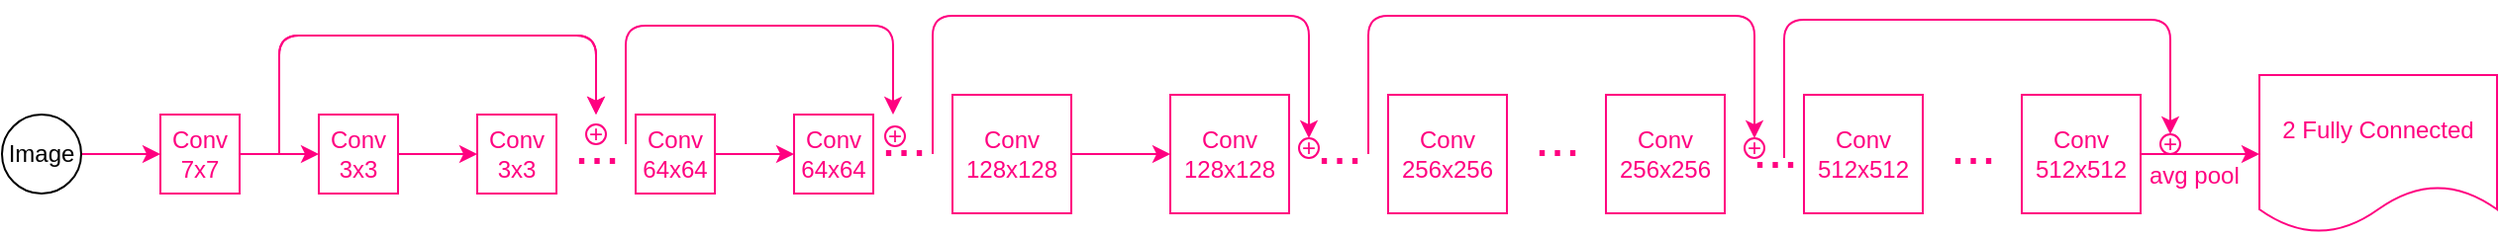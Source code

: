 <mxfile>
    <diagram id="Rix9oSCyiJ70Hno5e-Zp" name="Page-1">
        <mxGraphModel dx="576" dy="260" grid="1" gridSize="10" guides="1" tooltips="1" connect="1" arrows="1" fold="1" page="1" pageScale="1" pageWidth="850" pageHeight="1100" math="0" shadow="0">
            <root>
                <mxCell id="0"/>
                <mxCell id="1" parent="0"/>
                <mxCell id="4" value="" style="edgeStyle=none;html=1;strokeColor=#FF0080;fontColor=#FF0080;" parent="1" source="2" target="3" edge="1">
                    <mxGeometry relative="1" as="geometry"/>
                </mxCell>
                <mxCell id="2" value="Image" style="ellipse;whiteSpace=wrap;html=1;aspect=fixed;" parent="1" vertex="1">
                    <mxGeometry x="120" y="160" width="40" height="40" as="geometry"/>
                </mxCell>
                <mxCell id="6" value="" style="edgeStyle=none;html=1;strokeColor=#FF0080;fontColor=#FF0080;" parent="1" source="3" target="5" edge="1">
                    <mxGeometry relative="1" as="geometry"/>
                </mxCell>
                <mxCell id="3" value="Conv&lt;br&gt;7x7" style="whiteSpace=wrap;html=1;strokeColor=#FF0080;fontColor=#FF0080;" parent="1" vertex="1">
                    <mxGeometry x="200" y="160" width="40" height="40" as="geometry"/>
                </mxCell>
                <mxCell id="8" value="" style="edgeStyle=none;html=1;strokeColor=#FF0080;fontColor=#FF0080;" parent="1" source="5" target="7" edge="1">
                    <mxGeometry relative="1" as="geometry"/>
                </mxCell>
                <mxCell id="5" value="Conv&lt;br&gt;3x3" style="whiteSpace=wrap;html=1;strokeColor=#FF0080;fontColor=#FF0080;" parent="1" vertex="1">
                    <mxGeometry x="280" y="160" width="40" height="40" as="geometry"/>
                </mxCell>
                <mxCell id="7" value="Conv&lt;br&gt;3x3" style="whiteSpace=wrap;html=1;strokeColor=#FF0080;fontColor=#FF0080;" parent="1" vertex="1">
                    <mxGeometry x="360" y="160" width="40" height="40" as="geometry"/>
                </mxCell>
                <mxCell id="14" value="" style="edgeStyle=none;html=1;strokeColor=#FF0080;fontColor=#FF0080;" parent="1" source="12" target="13" edge="1">
                    <mxGeometry relative="1" as="geometry"/>
                </mxCell>
                <mxCell id="12" value="Conv&lt;br&gt;64x64" style="whiteSpace=wrap;html=1;strokeColor=#FF0080;fontColor=#FF0080;" parent="1" vertex="1">
                    <mxGeometry x="440" y="160" width="40" height="40" as="geometry"/>
                </mxCell>
                <mxCell id="13" value="Conv&lt;br&gt;64x64" style="whiteSpace=wrap;html=1;strokeColor=#FF0080;fontColor=#FF0080;" parent="1" vertex="1">
                    <mxGeometry x="520" y="160" width="40" height="40" as="geometry"/>
                </mxCell>
                <mxCell id="22" value="" style="edgeStyle=none;html=1;strokeColor=#FF0080;fontColor=#FF0080;" parent="1" source="16" target="17" edge="1">
                    <mxGeometry relative="1" as="geometry"/>
                </mxCell>
                <mxCell id="16" value="Conv&lt;br&gt;128x128" style="whiteSpace=wrap;html=1;strokeColor=#FF0080;fontColor=#FF0080;" parent="1" vertex="1">
                    <mxGeometry x="600" y="150" width="60" height="60" as="geometry"/>
                </mxCell>
                <mxCell id="17" value="Conv&lt;br&gt;128x128" style="whiteSpace=wrap;html=1;strokeColor=#FF0080;fontColor=#FF0080;" parent="1" vertex="1">
                    <mxGeometry x="710" y="150" width="60" height="60" as="geometry"/>
                </mxCell>
                <mxCell id="19" value="Conv&lt;br&gt;256x256" style="whiteSpace=wrap;html=1;strokeColor=#FF0080;fontColor=#FF0080;" parent="1" vertex="1">
                    <mxGeometry x="820" y="150" width="60" height="60" as="geometry"/>
                </mxCell>
                <mxCell id="20" value="Conv&lt;br&gt;256x256" style="whiteSpace=wrap;html=1;strokeColor=#FF0080;fontColor=#FF0080;" parent="1" vertex="1">
                    <mxGeometry x="930" y="150" width="60" height="60" as="geometry"/>
                </mxCell>
                <mxCell id="27" value="Conv&lt;br&gt;512x512" style="whiteSpace=wrap;html=1;strokeColor=#FF0080;fontColor=#FF0080;" parent="1" vertex="1">
                    <mxGeometry x="1030" y="150" width="60" height="60" as="geometry"/>
                </mxCell>
                <mxCell id="61" style="edgeStyle=none;html=1;entryX=0;entryY=0.5;entryDx=0;entryDy=0;labelBorderColor=#FF0080;strokeColor=#FF0080;fontSize=28;fontColor=#FF0080;" parent="1" source="28" target="30" edge="1">
                    <mxGeometry relative="1" as="geometry"/>
                </mxCell>
                <mxCell id="28" value="Conv&lt;br&gt;512x512" style="whiteSpace=wrap;html=1;strokeColor=#FF0080;fontColor=#FF0080;" parent="1" vertex="1">
                    <mxGeometry x="1140" y="150" width="60" height="60" as="geometry"/>
                </mxCell>
                <mxCell id="30" value="2 Fully Connected" style="shape=document;whiteSpace=wrap;html=1;boundedLbl=1;strokeColor=#FF0080;fontColor=#FF0080;" parent="1" vertex="1">
                    <mxGeometry x="1260" y="140" width="120" height="80" as="geometry"/>
                </mxCell>
                <mxCell id="32" value="&amp;nbsp;avg pool" style="text;html=1;align=center;verticalAlign=middle;resizable=0;points=[];autosize=1;fontColor=#FF0080;labelBorderColor=none;" parent="1" vertex="1">
                    <mxGeometry x="1190" y="176" width="70" height="30" as="geometry"/>
                </mxCell>
                <mxCell id="33" value="" style="endArrow=classic;html=1;strokeColor=#FF0080;fontColor=#FF0080;" parent="1" edge="1">
                    <mxGeometry width="50" height="50" relative="1" as="geometry">
                        <mxPoint x="260" y="180" as="sourcePoint"/>
                        <mxPoint x="420" y="160" as="targetPoint"/>
                        <Array as="points">
                            <mxPoint x="260" y="120"/>
                            <mxPoint x="340" y="120"/>
                            <mxPoint x="420" y="120"/>
                        </Array>
                    </mxGeometry>
                </mxCell>
                <mxCell id="34" value="" style="endArrow=classic;html=1;strokeColor=#FF0080;fontColor=#FF0080;" parent="1" edge="1">
                    <mxGeometry width="50" height="50" relative="1" as="geometry">
                        <mxPoint x="260" y="180" as="sourcePoint"/>
                        <mxPoint x="420" y="160" as="targetPoint"/>
                        <Array as="points">
                            <mxPoint x="260" y="120"/>
                            <mxPoint x="340" y="120"/>
                            <mxPoint x="420" y="120"/>
                        </Array>
                    </mxGeometry>
                </mxCell>
                <mxCell id="35" value="+" style="ellipse;whiteSpace=wrap;html=1;strokeColor=#FF0080;fontColor=#FF0080;" parent="1" vertex="1">
                    <mxGeometry x="415" y="165" width="10" height="10" as="geometry"/>
                </mxCell>
                <mxCell id="36" value="" style="endArrow=classic;html=1;strokeColor=#FF0080;fontColor=#FF0080;" parent="1" edge="1">
                    <mxGeometry width="50" height="50" relative="1" as="geometry">
                        <mxPoint x="435" y="175" as="sourcePoint"/>
                        <mxPoint x="570" y="160" as="targetPoint"/>
                        <Array as="points">
                            <mxPoint x="435" y="115"/>
                            <mxPoint x="515" y="115"/>
                            <mxPoint x="570" y="115"/>
                        </Array>
                    </mxGeometry>
                </mxCell>
                <mxCell id="37" value="+" style="ellipse;whiteSpace=wrap;html=1;strokeColor=#FF0080;fontColor=#FF0080;" parent="1" vertex="1">
                    <mxGeometry x="566" y="166" width="10" height="10" as="geometry"/>
                </mxCell>
                <mxCell id="39" value="" style="endArrow=classic;html=1;entryX=0.5;entryY=0;entryDx=0;entryDy=0;strokeColor=#FF0080;fontColor=#FF0080;" parent="1" target="40" edge="1">
                    <mxGeometry width="50" height="50" relative="1" as="geometry">
                        <mxPoint x="590" y="180" as="sourcePoint"/>
                        <mxPoint x="725" y="134" as="targetPoint"/>
                        <Array as="points">
                            <mxPoint x="590" y="110"/>
                            <mxPoint x="780" y="110"/>
                        </Array>
                    </mxGeometry>
                </mxCell>
                <mxCell id="40" value="+" style="ellipse;whiteSpace=wrap;html=1;strokeColor=#FF0080;fontColor=#FF0080;" parent="1" vertex="1">
                    <mxGeometry x="775" y="172" width="10" height="10" as="geometry"/>
                </mxCell>
                <mxCell id="45" value="+" style="ellipse;whiteSpace=wrap;html=1;strokeColor=#FF0080;fontColor=#FF0080;" parent="1" vertex="1">
                    <mxGeometry x="1000" y="172" width="10" height="10" as="geometry"/>
                </mxCell>
                <mxCell id="48" value="" style="endArrow=classic;html=1;entryX=0.5;entryY=0;entryDx=0;entryDy=0;strokeColor=#FF0080;fontColor=#FF0080;" parent="1" target="45" edge="1">
                    <mxGeometry width="50" height="50" relative="1" as="geometry">
                        <mxPoint x="810" y="180" as="sourcePoint"/>
                        <mxPoint x="1000" y="172" as="targetPoint"/>
                        <Array as="points">
                            <mxPoint x="810" y="110"/>
                            <mxPoint x="910" y="110"/>
                            <mxPoint x="1005" y="110"/>
                        </Array>
                    </mxGeometry>
                </mxCell>
                <mxCell id="53" value="" style="endArrow=classic;html=1;entryX=0.5;entryY=0;entryDx=0;entryDy=0;strokeColor=#FF0080;fontColor=#FF0080;" parent="1" target="54" edge="1">
                    <mxGeometry width="50" height="50" relative="1" as="geometry">
                        <mxPoint x="1020" y="182" as="sourcePoint"/>
                        <mxPoint x="1215" y="174" as="targetPoint"/>
                        <Array as="points">
                            <mxPoint x="1020" y="112"/>
                            <mxPoint x="1120" y="112"/>
                            <mxPoint x="1215" y="112"/>
                        </Array>
                    </mxGeometry>
                </mxCell>
                <mxCell id="54" value="+" style="ellipse;whiteSpace=wrap;html=1;strokeColor=#FF0080;fontColor=#FF0080;" parent="1" vertex="1">
                    <mxGeometry x="1210" y="170" width="10" height="10" as="geometry"/>
                </mxCell>
                <mxCell id="55" value="&lt;font style=&quot;font-size: 28px;&quot;&gt;...&lt;/font&gt;" style="text;html=1;align=center;verticalAlign=middle;resizable=0;points=[];autosize=1;strokeColor=none;fillColor=none;fontSize=18;fontColor=#FF0080;" parent="1" vertex="1">
                    <mxGeometry x="395" y="150" width="50" height="50" as="geometry"/>
                </mxCell>
                <mxCell id="56" value="&lt;font style=&quot;font-size: 28px;&quot;&gt;...&lt;/font&gt;" style="text;html=1;align=center;verticalAlign=middle;resizable=0;points=[];autosize=1;strokeColor=none;fillColor=none;fontSize=18;fontColor=#FF0080;" parent="1" vertex="1">
                    <mxGeometry x="550" y="146" width="50" height="50" as="geometry"/>
                </mxCell>
                <mxCell id="57" value="&lt;font style=&quot;font-size: 28px;&quot;&gt;...&lt;/font&gt;" style="text;html=1;align=center;verticalAlign=middle;resizable=0;points=[];autosize=1;strokeColor=none;fillColor=none;fontSize=18;fontColor=#FF0080;" parent="1" vertex="1">
                    <mxGeometry x="770" y="150" width="50" height="50" as="geometry"/>
                </mxCell>
                <mxCell id="58" value="&lt;font style=&quot;font-size: 28px;&quot;&gt;...&lt;/font&gt;" style="text;html=1;align=center;verticalAlign=middle;resizable=0;points=[];autosize=1;strokeColor=none;fillColor=none;fontSize=18;fontColor=#FF0080;" parent="1" vertex="1">
                    <mxGeometry x="880" y="146" width="50" height="50" as="geometry"/>
                </mxCell>
                <mxCell id="59" value="&lt;font style=&quot;font-size: 28px;&quot;&gt;...&lt;/font&gt;" style="text;html=1;align=center;verticalAlign=middle;resizable=0;points=[];autosize=1;strokeColor=none;fillColor=none;fontSize=18;fontColor=#FF0080;" parent="1" vertex="1">
                    <mxGeometry x="990" y="152" width="50" height="50" as="geometry"/>
                </mxCell>
                <mxCell id="60" value="&lt;font style=&quot;font-size: 28px;&quot;&gt;...&lt;/font&gt;" style="text;html=1;align=center;verticalAlign=middle;resizable=0;points=[];autosize=1;strokeColor=none;fillColor=none;fontSize=18;fontColor=#FF0080;" parent="1" vertex="1">
                    <mxGeometry x="1090" y="150" width="50" height="50" as="geometry"/>
                </mxCell>
            </root>
        </mxGraphModel>
    </diagram>
</mxfile>